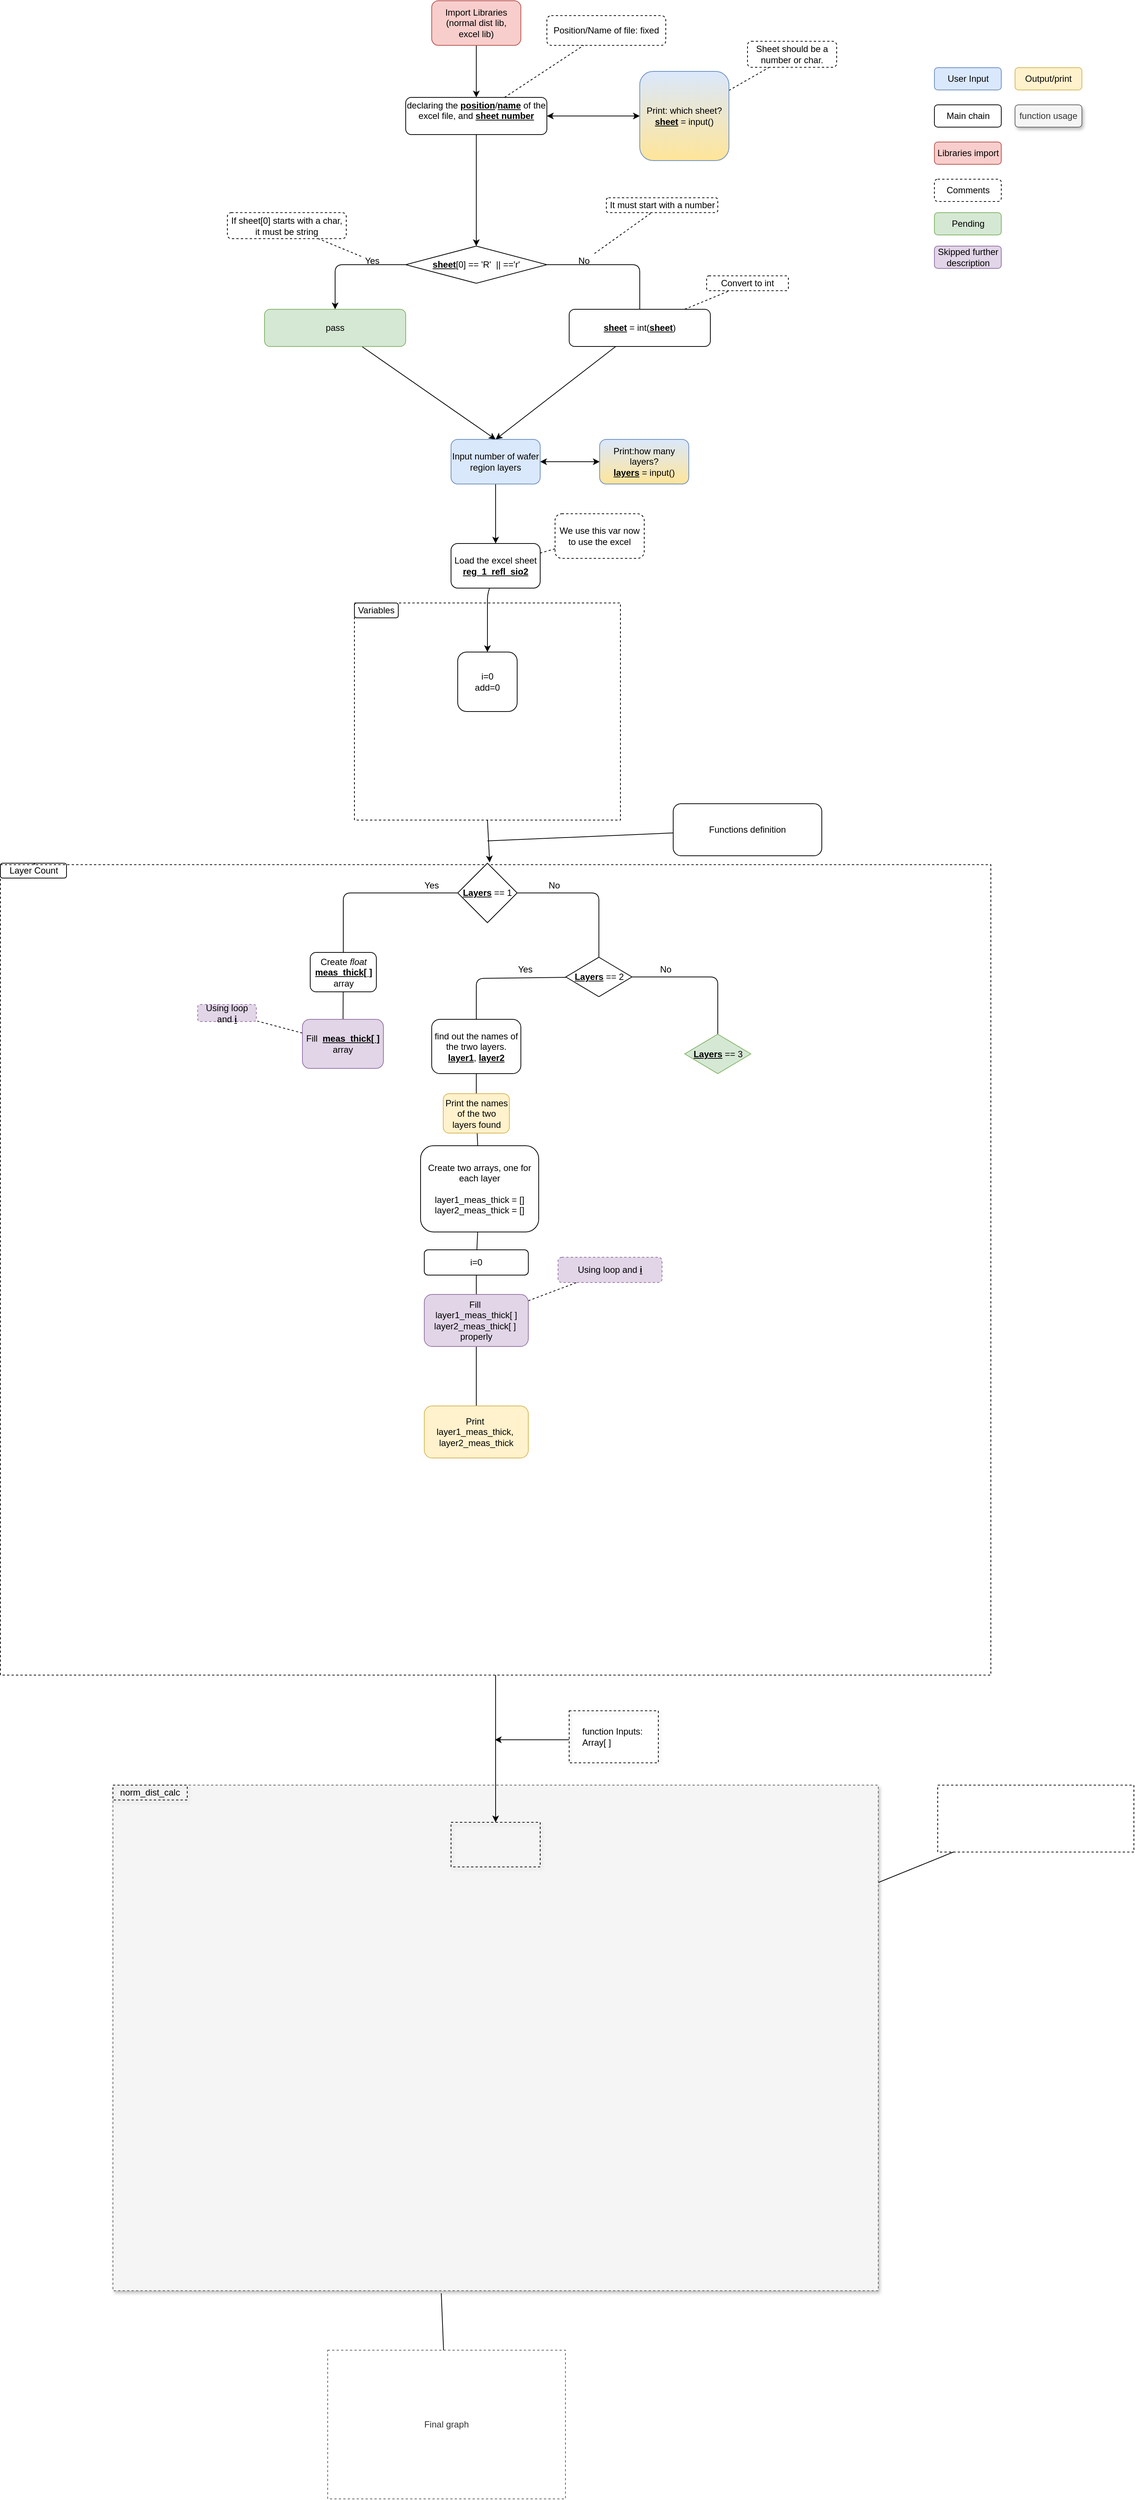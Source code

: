 <mxfile version="10.6.5" type="device"><diagram name="Page-1" id="efa7a0a1-bf9b-a30e-e6df-94a7791c09e9"><mxGraphModel dx="3736" dy="4984" grid="1" gridSize="10" guides="1" tooltips="1" connect="1" arrows="1" fold="1" page="1" pageScale="1" pageWidth="3300" pageHeight="4681" background="#ffffff" math="0" shadow="0"><root><mxCell id="0"/><mxCell id="1" parent="0"/><mxCell id="VpC0E3m6bwua2gebh3Mz-116" value="" style="edgeStyle=orthogonalEdgeStyle;rounded=0;orthogonalLoop=1;jettySize=auto;html=1;" edge="1" parent="1" source="VpC0E3m6bwua2gebh3Mz-114" target="VpC0E3m6bwua2gebh3Mz-115"><mxGeometry relative="1" as="geometry"/></mxCell><mxCell id="VpC0E3m6bwua2gebh3Mz-114" value="Import Libraries&lt;br&gt;(normal dist lib,&lt;br&gt;excel lib)&lt;br&gt;" style="rounded=1;whiteSpace=wrap;html=1;fillColor=#f8cecc;strokeColor=#b85450;" vertex="1" parent="1"><mxGeometry x="-15" y="-90" width="120" height="60" as="geometry"/></mxCell><mxCell id="VpC0E3m6bwua2gebh3Mz-118" value="" style="orthogonalLoop=1;jettySize=auto;html=1;rounded=0;startArrow=classic;startFill=1;endArrow=classic;endFill=1;" edge="1" parent="1" source="VpC0E3m6bwua2gebh3Mz-115" target="VpC0E3m6bwua2gebh3Mz-117"><mxGeometry relative="1" as="geometry"/></mxCell><mxCell id="VpC0E3m6bwua2gebh3Mz-129" value="" style="edgeStyle=none;rounded=0;orthogonalLoop=1;jettySize=auto;html=1;dashed=1;startArrow=none;startFill=0;endArrow=none;endFill=0;" edge="1" parent="1" source="VpC0E3m6bwua2gebh3Mz-115" target="VpC0E3m6bwua2gebh3Mz-128"><mxGeometry relative="1" as="geometry"/></mxCell><mxCell id="VpC0E3m6bwua2gebh3Mz-134" value="" style="edgeStyle=none;rounded=0;orthogonalLoop=1;jettySize=auto;html=1;startArrow=none;startFill=0;endArrow=classic;endFill=1;" edge="1" parent="1" source="VpC0E3m6bwua2gebh3Mz-115" target="VpC0E3m6bwua2gebh3Mz-133"><mxGeometry relative="1" as="geometry"/></mxCell><mxCell id="VpC0E3m6bwua2gebh3Mz-115" value="declaring the &lt;b&gt;&lt;u&gt;position&lt;/u&gt;&lt;/b&gt;/&lt;b&gt;&lt;u&gt;name&lt;/u&gt;&lt;/b&gt; of the excel file, and &lt;u&gt;&lt;b&gt;sheet number&lt;/b&gt;&lt;/u&gt;&lt;br&gt;&lt;br&gt;" style="rounded=1;whiteSpace=wrap;html=1;" vertex="1" parent="1"><mxGeometry x="-50" y="40" width="190" height="50" as="geometry"/></mxCell><mxCell id="VpC0E3m6bwua2gebh3Mz-139" value="" style="edgeStyle=none;rounded=1;orthogonalLoop=1;jettySize=auto;html=1;startArrow=none;startFill=0;endArrow=classic;endFill=1;" edge="1" parent="1" source="VpC0E3m6bwua2gebh3Mz-133" target="VpC0E3m6bwua2gebh3Mz-138"><mxGeometry relative="1" as="geometry"><Array as="points"><mxPoint x="-145" y="265"/></Array></mxGeometry></mxCell><mxCell id="VpC0E3m6bwua2gebh3Mz-144" value="" style="edgeStyle=none;rounded=1;orthogonalLoop=1;jettySize=auto;html=1;startArrow=none;startFill=0;endArrow=none;endFill=0;" edge="1" parent="1" source="VpC0E3m6bwua2gebh3Mz-133" target="VpC0E3m6bwua2gebh3Mz-143"><mxGeometry relative="1" as="geometry"><Array as="points"><mxPoint x="265" y="265"/></Array></mxGeometry></mxCell><mxCell id="VpC0E3m6bwua2gebh3Mz-133" value="&lt;b&gt;&lt;u&gt;sheet&lt;/u&gt;&lt;/b&gt;[0] == 'R'&amp;nbsp; || =='r'" style="rhombus;whiteSpace=wrap;html=1;" vertex="1" parent="1"><mxGeometry x="-50" y="240" width="190" height="50" as="geometry"/></mxCell><mxCell id="VpC0E3m6bwua2gebh3Mz-152" value="" style="edgeStyle=none;rounded=1;orthogonalLoop=1;jettySize=auto;html=1;dashed=1;startArrow=none;startFill=0;endArrow=none;endFill=0;" edge="1" parent="1" source="VpC0E3m6bwua2gebh3Mz-143" target="VpC0E3m6bwua2gebh3Mz-151"><mxGeometry relative="1" as="geometry"/></mxCell><mxCell id="VpC0E3m6bwua2gebh3Mz-157" value="" style="edgeStyle=none;rounded=1;orthogonalLoop=1;jettySize=auto;html=1;startArrow=none;startFill=0;endArrow=classic;endFill=1;entryX=0.5;entryY=0;entryDx=0;entryDy=0;" edge="1" parent="1" source="VpC0E3m6bwua2gebh3Mz-143" target="VpC0E3m6bwua2gebh3Mz-158"><mxGeometry relative="1" as="geometry"><mxPoint x="265" y="455" as="targetPoint"/></mxGeometry></mxCell><mxCell id="VpC0E3m6bwua2gebh3Mz-143" value="&lt;b&gt;&lt;u&gt;sheet&lt;/u&gt;&lt;/b&gt; = int(&lt;b&gt;&lt;u&gt;sheet&lt;/u&gt;&lt;/b&gt;)" style="rounded=1;whiteSpace=wrap;html=1;" vertex="1" parent="1"><mxGeometry x="170" y="325" width="190" height="50" as="geometry"/></mxCell><mxCell id="VpC0E3m6bwua2gebh3Mz-151" value="Convert to int" style="rounded=1;whiteSpace=wrap;html=1;dashed=1;" vertex="1" parent="1"><mxGeometry x="355" y="280" width="110" height="20" as="geometry"/></mxCell><mxCell id="VpC0E3m6bwua2gebh3Mz-156" value="" style="edgeStyle=none;rounded=1;orthogonalLoop=1;jettySize=auto;html=1;startArrow=none;startFill=0;endArrow=classic;endFill=1;entryX=0.5;entryY=0;entryDx=0;entryDy=0;" edge="1" parent="1" source="VpC0E3m6bwua2gebh3Mz-138" target="VpC0E3m6bwua2gebh3Mz-158"><mxGeometry relative="1" as="geometry"><mxPoint x="-145" y="455" as="targetPoint"/></mxGeometry></mxCell><mxCell id="VpC0E3m6bwua2gebh3Mz-138" value="pass" style="rounded=1;whiteSpace=wrap;html=1;fillColor=#d5e8d4;strokeColor=#82b366;" vertex="1" parent="1"><mxGeometry x="-240" y="325" width="190" height="50" as="geometry"/></mxCell><mxCell id="VpC0E3m6bwua2gebh3Mz-128" value="Position/Name of file: fixed&lt;br&gt;" style="rounded=1;whiteSpace=wrap;html=1;dashed=1;" vertex="1" parent="1"><mxGeometry x="140" y="-70" width="160" height="40" as="geometry"/></mxCell><mxCell id="VpC0E3m6bwua2gebh3Mz-123" value="" style="edgeStyle=none;rounded=0;orthogonalLoop=1;jettySize=auto;html=1;startArrow=none;startFill=0;endArrow=none;endFill=0;dashed=1;" edge="1" parent="1" source="VpC0E3m6bwua2gebh3Mz-117" target="VpC0E3m6bwua2gebh3Mz-122"><mxGeometry relative="1" as="geometry"/></mxCell><mxCell id="VpC0E3m6bwua2gebh3Mz-117" value="Print: which sheet?&lt;br&gt;&lt;b&gt;&lt;u&gt;sheet&lt;/u&gt;&lt;/b&gt; = input()&lt;br&gt;" style="rounded=1;whiteSpace=wrap;html=1;fillColor=#dae8fc;strokeColor=#6c8ebf;gradientColor=#FFE599;" vertex="1" parent="1"><mxGeometry x="265" y="5" width="120" height="120" as="geometry"/></mxCell><mxCell id="VpC0E3m6bwua2gebh3Mz-122" value="Sheet should be a number or char.&lt;br&gt;" style="rounded=1;whiteSpace=wrap;html=1;dashed=1;" vertex="1" parent="1"><mxGeometry x="410" y="-35.5" width="120" height="35" as="geometry"/></mxCell><mxCell id="VpC0E3m6bwua2gebh3Mz-119" value="User Input&lt;br&gt;" style="rounded=1;whiteSpace=wrap;html=1;fillColor=#dae8fc;strokeColor=#6c8ebf;" vertex="1" parent="1"><mxGeometry x="661.538" width="90" height="30" as="geometry"/></mxCell><mxCell id="VpC0E3m6bwua2gebh3Mz-120" value="Main chain&lt;br&gt;" style="rounded=1;whiteSpace=wrap;html=1;" vertex="1" parent="1"><mxGeometry x="661.538" y="50" width="90" height="30" as="geometry"/></mxCell><mxCell id="VpC0E3m6bwua2gebh3Mz-121" value="Libraries import&lt;br&gt;" style="rounded=1;whiteSpace=wrap;html=1;fillColor=#f8cecc;strokeColor=#b85450;" vertex="1" parent="1"><mxGeometry x="661.538" y="100" width="90" height="30" as="geometry"/></mxCell><mxCell id="VpC0E3m6bwua2gebh3Mz-125" value="Comments&lt;br&gt;" style="rounded=1;whiteSpace=wrap;html=1;dashed=1;" vertex="1" parent="1"><mxGeometry x="661.538" y="150" width="90" height="30" as="geometry"/></mxCell><mxCell id="VpC0E3m6bwua2gebh3Mz-127" value="Pending&lt;br&gt;" style="rounded=1;whiteSpace=wrap;html=1;fillColor=#d5e8d4;strokeColor=#82b366;" vertex="1" parent="1"><mxGeometry x="661.538" y="195" width="90" height="30" as="geometry"/></mxCell><mxCell id="VpC0E3m6bwua2gebh3Mz-142" value="" style="edgeStyle=none;rounded=1;orthogonalLoop=1;jettySize=auto;html=1;startArrow=none;startFill=0;endArrow=none;endFill=0;dashed=1;" edge="1" parent="1" source="VpC0E3m6bwua2gebh3Mz-140" target="VpC0E3m6bwua2gebh3Mz-141"><mxGeometry relative="1" as="geometry"/></mxCell><mxCell id="VpC0E3m6bwua2gebh3Mz-140" value="Yes&lt;br&gt;" style="text;html=1;strokeColor=none;fillColor=none;align=center;verticalAlign=middle;whiteSpace=wrap;rounded=0;dashed=1;" vertex="1" parent="1"><mxGeometry x="-110" y="250" width="30" height="20" as="geometry"/></mxCell><mxCell id="VpC0E3m6bwua2gebh3Mz-141" value="If sheet[0] starts with a char, it must be string&lt;br&gt;" style="rounded=1;whiteSpace=wrap;html=1;dashed=1;" vertex="1" parent="1"><mxGeometry x="-290" y="195" width="160" height="35" as="geometry"/></mxCell><mxCell id="VpC0E3m6bwua2gebh3Mz-150" value="" style="edgeStyle=none;rounded=1;orthogonalLoop=1;jettySize=auto;html=1;startArrow=none;startFill=0;endArrow=none;endFill=0;dashed=1;" edge="1" parent="1" source="VpC0E3m6bwua2gebh3Mz-145" target="VpC0E3m6bwua2gebh3Mz-149"><mxGeometry relative="1" as="geometry"/></mxCell><mxCell id="VpC0E3m6bwua2gebh3Mz-145" value="No&lt;br&gt;" style="text;html=1;strokeColor=none;fillColor=none;align=center;verticalAlign=middle;whiteSpace=wrap;rounded=0;dashed=1;" vertex="1" parent="1"><mxGeometry x="170" y="250" width="40" height="20" as="geometry"/></mxCell><mxCell id="VpC0E3m6bwua2gebh3Mz-149" value="It must start with a number" style="html=1;rounded=1;dashed=1;" vertex="1" parent="1"><mxGeometry x="220" y="175" width="150" height="20" as="geometry"/></mxCell><mxCell id="VpC0E3m6bwua2gebh3Mz-160" value="" style="edgeStyle=none;rounded=1;orthogonalLoop=1;jettySize=auto;html=1;startArrow=classic;startFill=1;endArrow=classic;endFill=1;" edge="1" parent="1" source="VpC0E3m6bwua2gebh3Mz-158" target="VpC0E3m6bwua2gebh3Mz-159"><mxGeometry relative="1" as="geometry"/></mxCell><mxCell id="VpC0E3m6bwua2gebh3Mz-162" value="" style="edgeStyle=none;rounded=1;orthogonalLoop=1;jettySize=auto;html=1;startArrow=none;startFill=0;endArrow=classic;endFill=1;" edge="1" parent="1" source="VpC0E3m6bwua2gebh3Mz-158" target="VpC0E3m6bwua2gebh3Mz-161"><mxGeometry relative="1" as="geometry"/></mxCell><mxCell id="VpC0E3m6bwua2gebh3Mz-158" value="Input number of wafer region layers" style="rounded=1;whiteSpace=wrap;html=1;fillColor=#dae8fc;strokeColor=#6c8ebf;" vertex="1" parent="1"><mxGeometry x="11" y="500" width="120" height="60" as="geometry"/></mxCell><mxCell id="VpC0E3m6bwua2gebh3Mz-168" value="" style="edgeStyle=none;rounded=1;orthogonalLoop=1;jettySize=auto;html=1;startArrow=none;startFill=0;endArrow=none;endFill=0;" edge="1" parent="1" source="VpC0E3m6bwua2gebh3Mz-161" target="VpC0E3m6bwua2gebh3Mz-167"><mxGeometry relative="1" as="geometry"><Array as="points"><mxPoint x="60" y="710"/></Array></mxGeometry></mxCell><mxCell id="VpC0E3m6bwua2gebh3Mz-161" value="Load the excel sheet&lt;br&gt;&lt;b&gt;&lt;u&gt;reg_1_refl_sio2&lt;/u&gt;&lt;/b&gt;&lt;br&gt;" style="rounded=1;whiteSpace=wrap;html=1;" vertex="1" parent="1"><mxGeometry x="11" y="640" width="120" height="60" as="geometry"/></mxCell><mxCell id="VpC0E3m6bwua2gebh3Mz-235" style="edgeStyle=none;rounded=1;orthogonalLoop=1;jettySize=auto;html=1;startArrow=none;startFill=0;endArrow=none;endFill=0;" edge="1" parent="1" target="VpC0E3m6bwua2gebh3Mz-234"><mxGeometry relative="1" as="geometry"><mxPoint x="60" y="1040" as="sourcePoint"/></mxGeometry></mxCell><mxCell id="VpC0E3m6bwua2gebh3Mz-167" value="" style="whiteSpace=wrap;html=1;aspect=fixed;dashed=1;fillColor=none;gradientColor=#ffffff;" vertex="1" parent="1"><mxGeometry x="-119" y="720" width="358" height="292" as="geometry"/></mxCell><mxCell id="VpC0E3m6bwua2gebh3Mz-165" value="" style="edgeStyle=none;rounded=1;orthogonalLoop=1;jettySize=auto;html=1;startArrow=none;startFill=0;endArrow=none;endFill=0;dashed=1;" edge="1" parent="1" source="VpC0E3m6bwua2gebh3Mz-163" target="VpC0E3m6bwua2gebh3Mz-161"><mxGeometry relative="1" as="geometry"><Array as="points"/></mxGeometry></mxCell><mxCell id="VpC0E3m6bwua2gebh3Mz-163" value="We use this var now to use the excel&lt;br&gt;" style="rounded=1;whiteSpace=wrap;html=1;dashed=1;" vertex="1" parent="1"><mxGeometry x="151" y="600" width="120" height="60" as="geometry"/></mxCell><mxCell id="VpC0E3m6bwua2gebh3Mz-159" value="Print:how many layers?&lt;br&gt;&lt;b&gt;&lt;u&gt;layers&lt;/u&gt;&lt;/b&gt; = input()&lt;br&gt;" style="rounded=1;whiteSpace=wrap;html=1;fillColor=#dae8fc;strokeColor=#6c8ebf;gradientColor=#FFE599;" vertex="1" parent="1"><mxGeometry x="211" y="500" width="120" height="60" as="geometry"/></mxCell><mxCell id="VpC0E3m6bwua2gebh3Mz-173" style="edgeStyle=none;rounded=1;orthogonalLoop=1;jettySize=auto;html=1;dashed=1;startArrow=none;startFill=0;endArrow=none;endFill=0;" edge="1" parent="1" source="VpC0E3m6bwua2gebh3Mz-172" target="VpC0E3m6bwua2gebh3Mz-167"><mxGeometry relative="1" as="geometry"/></mxCell><mxCell id="VpC0E3m6bwua2gebh3Mz-172" value="Variables" style="text;html=1;align=center;verticalAlign=middle;whiteSpace=wrap;rounded=1;strokeColor=#000000;" vertex="1" parent="1"><mxGeometry x="-119" y="720" width="59" height="20" as="geometry"/></mxCell><mxCell id="VpC0E3m6bwua2gebh3Mz-174" value="" style="endArrow=classic;html=1;exitX=0.5;exitY=0;exitDx=0;exitDy=0;entryX=0.5;entryY=0;entryDx=0;entryDy=0;" edge="1" parent="1" source="VpC0E3m6bwua2gebh3Mz-167" target="VpC0E3m6bwua2gebh3Mz-175"><mxGeometry width="50" height="50" relative="1" as="geometry"><mxPoint x="46" y="820" as="sourcePoint"/><mxPoint x="96" y="770" as="targetPoint"/></mxGeometry></mxCell><mxCell id="VpC0E3m6bwua2gebh3Mz-175" value="i=0&lt;br&gt;add=0&lt;br&gt;" style="whiteSpace=wrap;html=1;aspect=fixed;rounded=1;strokeColor=#000000;fillColor=#ffffff;gradientColor=none;" vertex="1" parent="1"><mxGeometry x="20" y="786" width="80" height="80" as="geometry"/></mxCell><mxCell id="VpC0E3m6bwua2gebh3Mz-221" value="" style="edgeStyle=none;rounded=1;orthogonalLoop=1;jettySize=auto;html=1;startArrow=none;startFill=0;endArrow=none;endFill=0;entryX=0.5;entryY=0;entryDx=0;entryDy=0;" edge="1" parent="1" source="VpC0E3m6bwua2gebh3Mz-178" target="VpC0E3m6bwua2gebh3Mz-224"><mxGeometry relative="1" as="geometry"><mxPoint x="303.5" y="1990" as="targetPoint"/></mxGeometry></mxCell><mxCell id="VpC0E3m6bwua2gebh3Mz-178" value="" style="whiteSpace=wrap;html=1;aspect=fixed;dashed=1;fillColor=none;gradientColor=#ffffff;" vertex="1" parent="1"><mxGeometry x="-595.5" y="1072" width="1333" height="1090" as="geometry"/></mxCell><mxCell id="VpC0E3m6bwua2gebh3Mz-179" value="" style="endArrow=classic;html=1;exitX=0.5;exitY=1;exitDx=0;exitDy=0;" edge="1" parent="1" source="VpC0E3m6bwua2gebh3Mz-167"><mxGeometry width="50" height="50" relative="1" as="geometry"><mxPoint x="21" y="1062" as="sourcePoint"/><mxPoint x="63" y="1069" as="targetPoint"/></mxGeometry></mxCell><mxCell id="VpC0E3m6bwua2gebh3Mz-227" style="edgeStyle=none;rounded=1;orthogonalLoop=1;jettySize=auto;html=1;exitX=0.5;exitY=0;exitDx=0;exitDy=0;startArrow=none;startFill=0;endArrow=none;endFill=0;" edge="1" parent="1" source="VpC0E3m6bwua2gebh3Mz-181" target="VpC0E3m6bwua2gebh3Mz-178"><mxGeometry relative="1" as="geometry"/></mxCell><mxCell id="VpC0E3m6bwua2gebh3Mz-181" value="Layer Count" style="text;html=1;align=center;verticalAlign=middle;whiteSpace=wrap;rounded=1;strokeColor=#000000;" vertex="1" parent="1"><mxGeometry x="-595.5" y="1070" width="89" height="20" as="geometry"/></mxCell><mxCell id="VpC0E3m6bwua2gebh3Mz-184" style="edgeStyle=none;rounded=1;orthogonalLoop=1;jettySize=auto;html=1;exitX=0;exitY=0.5;exitDx=0;exitDy=0;startArrow=none;startFill=0;endArrow=none;endFill=0;entryX=0.5;entryY=0;entryDx=0;entryDy=0;" edge="1" parent="1" source="VpC0E3m6bwua2gebh3Mz-182" target="VpC0E3m6bwua2gebh3Mz-187"><mxGeometry relative="1" as="geometry"><Array as="points"><mxPoint x="-134" y="1110"/></Array></mxGeometry></mxCell><mxCell id="VpC0E3m6bwua2gebh3Mz-185" style="edgeStyle=none;rounded=1;orthogonalLoop=1;jettySize=auto;html=1;exitX=1;exitY=0.5;exitDx=0;exitDy=0;startArrow=none;startFill=0;endArrow=none;endFill=0;entryX=0.5;entryY=0;entryDx=0;entryDy=0;" edge="1" parent="1" source="VpC0E3m6bwua2gebh3Mz-182" target="VpC0E3m6bwua2gebh3Mz-188"><mxGeometry relative="1" as="geometry"><Array as="points"><mxPoint x="210" y="1110"/></Array></mxGeometry></mxCell><mxCell id="VpC0E3m6bwua2gebh3Mz-182" value="&lt;b&gt;&lt;u&gt;Layers&lt;/u&gt;&lt;/b&gt; == 1" style="rhombus;whiteSpace=wrap;html=1;rounded=0;strokeColor=#000000;fillColor=#ffffff;gradientColor=none;" vertex="1" parent="1"><mxGeometry x="20" y="1070" width="80" height="80" as="geometry"/></mxCell><mxCell id="VpC0E3m6bwua2gebh3Mz-207" value="" style="edgeStyle=none;rounded=1;orthogonalLoop=1;jettySize=auto;html=1;startArrow=none;startFill=0;endArrow=none;endFill=0;" edge="1" parent="1" source="VpC0E3m6bwua2gebh3Mz-187" target="VpC0E3m6bwua2gebh3Mz-206"><mxGeometry relative="1" as="geometry"/></mxCell><mxCell id="VpC0E3m6bwua2gebh3Mz-187" value="Create &lt;i&gt;float&lt;/i&gt; &lt;b&gt;&lt;u&gt;meas_thick[ ]&lt;/u&gt;&lt;/b&gt; array" style="rounded=1;whiteSpace=wrap;html=1;" vertex="1" parent="1"><mxGeometry x="-178.5" y="1190" width="89" height="53" as="geometry"/></mxCell><mxCell id="VpC0E3m6bwua2gebh3Mz-209" value="" style="edgeStyle=none;rounded=1;orthogonalLoop=1;jettySize=auto;html=1;startArrow=none;startFill=0;endArrow=none;endFill=0;dashed=1;" edge="1" parent="1" source="VpC0E3m6bwua2gebh3Mz-206" target="VpC0E3m6bwua2gebh3Mz-208"><mxGeometry relative="1" as="geometry"/></mxCell><mxCell id="VpC0E3m6bwua2gebh3Mz-206" value="Fill&amp;nbsp;&amp;nbsp;&lt;b&gt;&lt;u&gt;meas_thick[ ]&lt;/u&gt;&lt;/b&gt; array" style="rounded=1;whiteSpace=wrap;html=1;fillColor=#e1d5e7;strokeColor=#9673a6;" vertex="1" parent="1"><mxGeometry x="-189" y="1280" width="109" height="66" as="geometry"/></mxCell><mxCell id="VpC0E3m6bwua2gebh3Mz-208" value="Using loop and &lt;b&gt;&lt;u&gt;i&lt;/u&gt;&lt;/b&gt;" style="rounded=1;whiteSpace=wrap;html=1;dashed=1;fillColor=#e1d5e7;strokeColor=#9673a6;" vertex="1" parent="1"><mxGeometry x="-330" y="1260" width="79" height="23" as="geometry"/></mxCell><mxCell id="VpC0E3m6bwua2gebh3Mz-194" value="" style="edgeStyle=none;rounded=1;orthogonalLoop=1;jettySize=auto;html=1;startArrow=none;startFill=0;endArrow=none;endFill=0;" edge="1" parent="1" source="VpC0E3m6bwua2gebh3Mz-188" target="VpC0E3m6bwua2gebh3Mz-193"><mxGeometry relative="1" as="geometry"><Array as="points"><mxPoint x="370" y="1223"/></Array></mxGeometry></mxCell><mxCell id="VpC0E3m6bwua2gebh3Mz-196" value="" style="edgeStyle=none;rounded=1;orthogonalLoop=1;jettySize=auto;html=1;startArrow=none;startFill=0;endArrow=none;endFill=0;" edge="1" parent="1" source="VpC0E3m6bwua2gebh3Mz-188" target="VpC0E3m6bwua2gebh3Mz-195"><mxGeometry relative="1" as="geometry"><Array as="points"><mxPoint x="45" y="1225"/></Array></mxGeometry></mxCell><mxCell id="VpC0E3m6bwua2gebh3Mz-188" value="&lt;b&gt;&lt;u&gt;Layers&lt;/u&gt;&lt;/b&gt; == 2" style="rhombus;whiteSpace=wrap;html=1;rounded=0;strokeColor=#000000;fillColor=#ffffff;gradientColor=none;" vertex="1" parent="1"><mxGeometry x="165.5" y="1196.5" width="89" height="53" as="geometry"/></mxCell><mxCell id="VpC0E3m6bwua2gebh3Mz-200" value="" style="edgeStyle=none;rounded=1;orthogonalLoop=1;jettySize=auto;html=1;startArrow=none;startFill=0;endArrow=none;endFill=0;" edge="1" parent="1" source="VpC0E3m6bwua2gebh3Mz-195" target="VpC0E3m6bwua2gebh3Mz-199"><mxGeometry relative="1" as="geometry"/></mxCell><mxCell id="VpC0E3m6bwua2gebh3Mz-195" value="find out the names of the trwo layers.&lt;br&gt;&lt;b&gt;&lt;u&gt;layer1&lt;/u&gt;&lt;/b&gt;, &lt;b&gt;&lt;u&gt;layer2&lt;/u&gt;&lt;/b&gt;&lt;br&gt;" style="rounded=1;whiteSpace=wrap;html=1;" vertex="1" parent="1"><mxGeometry x="-15" y="1280" width="120" height="73" as="geometry"/></mxCell><mxCell id="VpC0E3m6bwua2gebh3Mz-202" value="" style="edgeStyle=none;rounded=1;orthogonalLoop=1;jettySize=auto;html=1;startArrow=none;startFill=0;endArrow=none;endFill=0;" edge="1" parent="1" source="VpC0E3m6bwua2gebh3Mz-199" target="VpC0E3m6bwua2gebh3Mz-201"><mxGeometry relative="1" as="geometry"/></mxCell><mxCell id="VpC0E3m6bwua2gebh3Mz-199" value="Print the names of the two layers found" style="rounded=1;whiteSpace=wrap;html=1;fillColor=#fff2cc;strokeColor=#d6b656;" vertex="1" parent="1"><mxGeometry x="0.5" y="1380" width="89" height="53" as="geometry"/></mxCell><mxCell id="VpC0E3m6bwua2gebh3Mz-212" value="" style="edgeStyle=none;rounded=1;orthogonalLoop=1;jettySize=auto;html=1;startArrow=none;startFill=0;endArrow=none;endFill=0;" edge="1" parent="1" source="VpC0E3m6bwua2gebh3Mz-201" target="VpC0E3m6bwua2gebh3Mz-211"><mxGeometry relative="1" as="geometry"/></mxCell><mxCell id="VpC0E3m6bwua2gebh3Mz-201" value="&lt;div&gt;Create two arrays, one for each layer&lt;/div&gt;&lt;div&gt;&lt;br&gt;&lt;/div&gt;&lt;div&gt;&lt;div&gt;layer1_meas_thick = []&lt;/div&gt;&lt;div&gt;layer2_meas_thick = []&lt;/div&gt;&lt;/div&gt;" style="rounded=1;whiteSpace=wrap;html=1;" vertex="1" parent="1"><mxGeometry x="-30" y="1450" width="159" height="116" as="geometry"/></mxCell><mxCell id="VpC0E3m6bwua2gebh3Mz-214" value="" style="edgeStyle=none;rounded=1;orthogonalLoop=1;jettySize=auto;html=1;startArrow=none;startFill=0;endArrow=none;endFill=0;" edge="1" parent="1" source="VpC0E3m6bwua2gebh3Mz-211" target="VpC0E3m6bwua2gebh3Mz-213"><mxGeometry relative="1" as="geometry"/></mxCell><mxCell id="VpC0E3m6bwua2gebh3Mz-211" value="&lt;div&gt;i=0&lt;/div&gt;" style="rounded=1;whiteSpace=wrap;html=1;" vertex="1" parent="1"><mxGeometry x="-25" y="1590" width="140" height="34" as="geometry"/></mxCell><mxCell id="VpC0E3m6bwua2gebh3Mz-216" value="" style="edgeStyle=none;rounded=1;orthogonalLoop=1;jettySize=auto;html=1;dashed=1;startArrow=none;startFill=0;endArrow=none;endFill=0;" edge="1" parent="1" source="VpC0E3m6bwua2gebh3Mz-213" target="VpC0E3m6bwua2gebh3Mz-215"><mxGeometry relative="1" as="geometry"/></mxCell><mxCell id="VpC0E3m6bwua2gebh3Mz-219" value="" style="edgeStyle=none;rounded=1;orthogonalLoop=1;jettySize=auto;html=1;startArrow=none;startFill=0;endArrow=none;endFill=0;" edge="1" parent="1" source="VpC0E3m6bwua2gebh3Mz-213" target="VpC0E3m6bwua2gebh3Mz-218"><mxGeometry relative="1" as="geometry"/></mxCell><mxCell id="VpC0E3m6bwua2gebh3Mz-213" value="Fill&amp;nbsp;&lt;br&gt;&lt;span&gt;layer1_meas_thick[ ]&lt;br&gt;&lt;/span&gt;&lt;span&gt;layer2_meas_thick[ ]&lt;/span&gt;&amp;nbsp;&lt;br&gt;properly&lt;br&gt;" style="rounded=1;whiteSpace=wrap;html=1;fillColor=#e1d5e7;strokeColor=#9673a6;" vertex="1" parent="1"><mxGeometry x="-25" y="1650" width="140" height="70" as="geometry"/></mxCell><mxCell id="VpC0E3m6bwua2gebh3Mz-218" value="Print&amp;nbsp;&lt;br&gt;layer1_meas_thick,&amp;nbsp;&lt;br&gt;layer2_meas_thick&lt;br&gt;" style="rounded=1;whiteSpace=wrap;html=1;fillColor=#fff2cc;strokeColor=#d6b656;" vertex="1" parent="1"><mxGeometry x="-25" y="1800" width="140" height="70" as="geometry"/></mxCell><mxCell id="VpC0E3m6bwua2gebh3Mz-215" value="&lt;div&gt;Using loop and &lt;b&gt;&lt;u&gt;i&lt;/u&gt;&lt;/b&gt;&lt;/div&gt;" style="rounded=1;whiteSpace=wrap;html=1;fillColor=#e1d5e7;strokeColor=#9673a6;dashed=1;" vertex="1" parent="1"><mxGeometry x="155" y="1600" width="140" height="34" as="geometry"/></mxCell><mxCell id="VpC0E3m6bwua2gebh3Mz-193" value="&lt;b&gt;&lt;u&gt;Layers&lt;/u&gt;&lt;/b&gt; == 3" style="rhombus;whiteSpace=wrap;html=1;rounded=0;strokeColor=#82b366;fillColor=#d5e8d4;" vertex="1" parent="1"><mxGeometry x="325.5" y="1300" width="89" height="53" as="geometry"/></mxCell><mxCell id="VpC0E3m6bwua2gebh3Mz-189" value="Yes" style="text;html=1;strokeColor=none;fillColor=none;align=center;verticalAlign=middle;whiteSpace=wrap;rounded=0;" vertex="1" parent="1"><mxGeometry x="-35" y="1089.923" width="40" height="20" as="geometry"/></mxCell><mxCell id="VpC0E3m6bwua2gebh3Mz-191" value="No" style="text;html=1;strokeColor=none;fillColor=none;align=center;verticalAlign=middle;whiteSpace=wrap;rounded=0;" vertex="1" parent="1"><mxGeometry x="130" y="1089.923" width="40" height="20" as="geometry"/></mxCell><mxCell id="VpC0E3m6bwua2gebh3Mz-197" value="Yes" style="text;html=1;strokeColor=none;fillColor=none;align=center;verticalAlign=middle;whiteSpace=wrap;rounded=0;" vertex="1" parent="1"><mxGeometry x="91" y="1202.923" width="40" height="20" as="geometry"/></mxCell><mxCell id="VpC0E3m6bwua2gebh3Mz-198" value="No" style="text;html=1;strokeColor=none;fillColor=none;align=center;verticalAlign=middle;whiteSpace=wrap;rounded=0;" vertex="1" parent="1"><mxGeometry x="280" y="1202.923" width="40" height="20" as="geometry"/></mxCell><mxCell id="VpC0E3m6bwua2gebh3Mz-210" value="Skipped further description&lt;br&gt;" style="rounded=1;whiteSpace=wrap;html=1;fillColor=#e1d5e7;strokeColor=#9673a6;" vertex="1" parent="1"><mxGeometry x="661.538" y="240" width="90" height="30" as="geometry"/></mxCell><mxCell id="VpC0E3m6bwua2gebh3Mz-217" value="Output/print&lt;br&gt;" style="rounded=1;whiteSpace=wrap;html=1;fillColor=#fff2cc;strokeColor=#d6b656;" vertex="1" parent="1"><mxGeometry x="770.038" width="90" height="30" as="geometry"/></mxCell><mxCell id="VpC0E3m6bwua2gebh3Mz-226" value="" style="edgeStyle=none;rounded=1;orthogonalLoop=1;jettySize=auto;html=1;startArrow=none;startFill=0;endArrow=none;endFill=0;" edge="1" parent="1" source="VpC0E3m6bwua2gebh3Mz-224" target="VpC0E3m6bwua2gebh3Mz-225"><mxGeometry relative="1" as="geometry"/></mxCell><mxCell id="VpC0E3m6bwua2gebh3Mz-237" value="" style="edgeStyle=none;rounded=1;orthogonalLoop=1;jettySize=auto;html=1;startArrow=none;startFill=0;endArrow=none;endFill=0;exitX=0.429;exitY=1.005;exitDx=0;exitDy=0;exitPerimeter=0;" edge="1" parent="1" source="VpC0E3m6bwua2gebh3Mz-224" target="VpC0E3m6bwua2gebh3Mz-236"><mxGeometry relative="1" as="geometry"/></mxCell><mxCell id="VpC0E3m6bwua2gebh3Mz-224" value="" style="rounded=0;whiteSpace=wrap;html=1;dashed=1;strokeColor=#666666;fillColor=#f5f5f5;fontColor=#333333;shadow=1;" vertex="1" parent="1"><mxGeometry x="-444" y="2310" width="1030" height="680" as="geometry"/></mxCell><mxCell id="VpC0E3m6bwua2gebh3Mz-236" value="Final graph" style="rounded=0;whiteSpace=wrap;html=1;dashed=1;strokeColor=#666666;fillColor=none;fontColor=#333333;shadow=0;" vertex="1" parent="1"><mxGeometry x="-155" y="3070" width="320" height="200" as="geometry"/></mxCell><mxCell id="VpC0E3m6bwua2gebh3Mz-225" value="" style="rounded=0;whiteSpace=wrap;html=1;dashed=1;strokeColor=#000000;fillColor=none;gradientColor=none;" vertex="1" parent="1"><mxGeometry x="666" y="2310" width="264" height="90" as="geometry"/></mxCell><mxCell id="VpC0E3m6bwua2gebh3Mz-228" value="function usage&lt;br&gt;" style="rounded=1;whiteSpace=wrap;html=1;fillColor=#f5f5f5;strokeColor=#666666;fontColor=#333333;shadow=1;" vertex="1" parent="1"><mxGeometry x="770.038" y="50" width="90" height="30" as="geometry"/></mxCell><mxCell id="VpC0E3m6bwua2gebh3Mz-229" value="norm_dist_calc" style="text;html=1;strokeColor=#000000;fillColor=none;align=center;verticalAlign=middle;whiteSpace=wrap;rounded=0;shadow=1;dashed=1;" vertex="1" parent="1"><mxGeometry x="-444" y="2309.975" width="100" height="20" as="geometry"/></mxCell><mxCell id="VpC0E3m6bwua2gebh3Mz-230" value="" style="endArrow=classic;html=1;exitX=0.5;exitY=0;exitDx=0;exitDy=0;entryX=0.5;entryY=0;entryDx=0;entryDy=0;" edge="1" parent="1" source="VpC0E3m6bwua2gebh3Mz-224" target="VpC0E3m6bwua2gebh3Mz-231"><mxGeometry width="50" height="50" relative="1" as="geometry"><mxPoint x="35" y="2390" as="sourcePoint"/><mxPoint x="85" y="2340" as="targetPoint"/></mxGeometry></mxCell><mxCell id="VpC0E3m6bwua2gebh3Mz-231" value="" style="rounded=0;whiteSpace=wrap;html=1;shadow=1;dashed=1;strokeColor=#000000;fillColor=none;gradientColor=none;" vertex="1" parent="1"><mxGeometry x="11" y="2359.962" width="120" height="60" as="geometry"/></mxCell><mxCell id="VpC0E3m6bwua2gebh3Mz-232" value="" style="endArrow=classic;html=1;" edge="1" parent="1"><mxGeometry width="50" height="50" relative="1" as="geometry"><mxPoint x="170" y="2249" as="sourcePoint"/><mxPoint x="70" y="2249" as="targetPoint"/></mxGeometry></mxCell><mxCell id="VpC0E3m6bwua2gebh3Mz-233" value="&lt;div style=&quot;text-align: left&quot;&gt;&lt;span&gt;function Inputs:&amp;nbsp;&lt;/span&gt;&lt;/div&gt;&lt;div style=&quot;text-align: left&quot;&gt;&lt;span&gt;Array[ ]&lt;/span&gt;&lt;/div&gt;" style="rounded=0;whiteSpace=wrap;html=1;shadow=1;dashed=1;strokeColor=#000000;fillColor=none;gradientColor=none;" vertex="1" parent="1"><mxGeometry x="170" y="2210" width="120" height="70" as="geometry"/></mxCell><mxCell id="VpC0E3m6bwua2gebh3Mz-234" value="Functions definition" style="rounded=1;whiteSpace=wrap;html=1;" vertex="1" parent="1"><mxGeometry x="310" y="990" width="200" height="70" as="geometry"/></mxCell></root></mxGraphModel></diagram></mxfile>